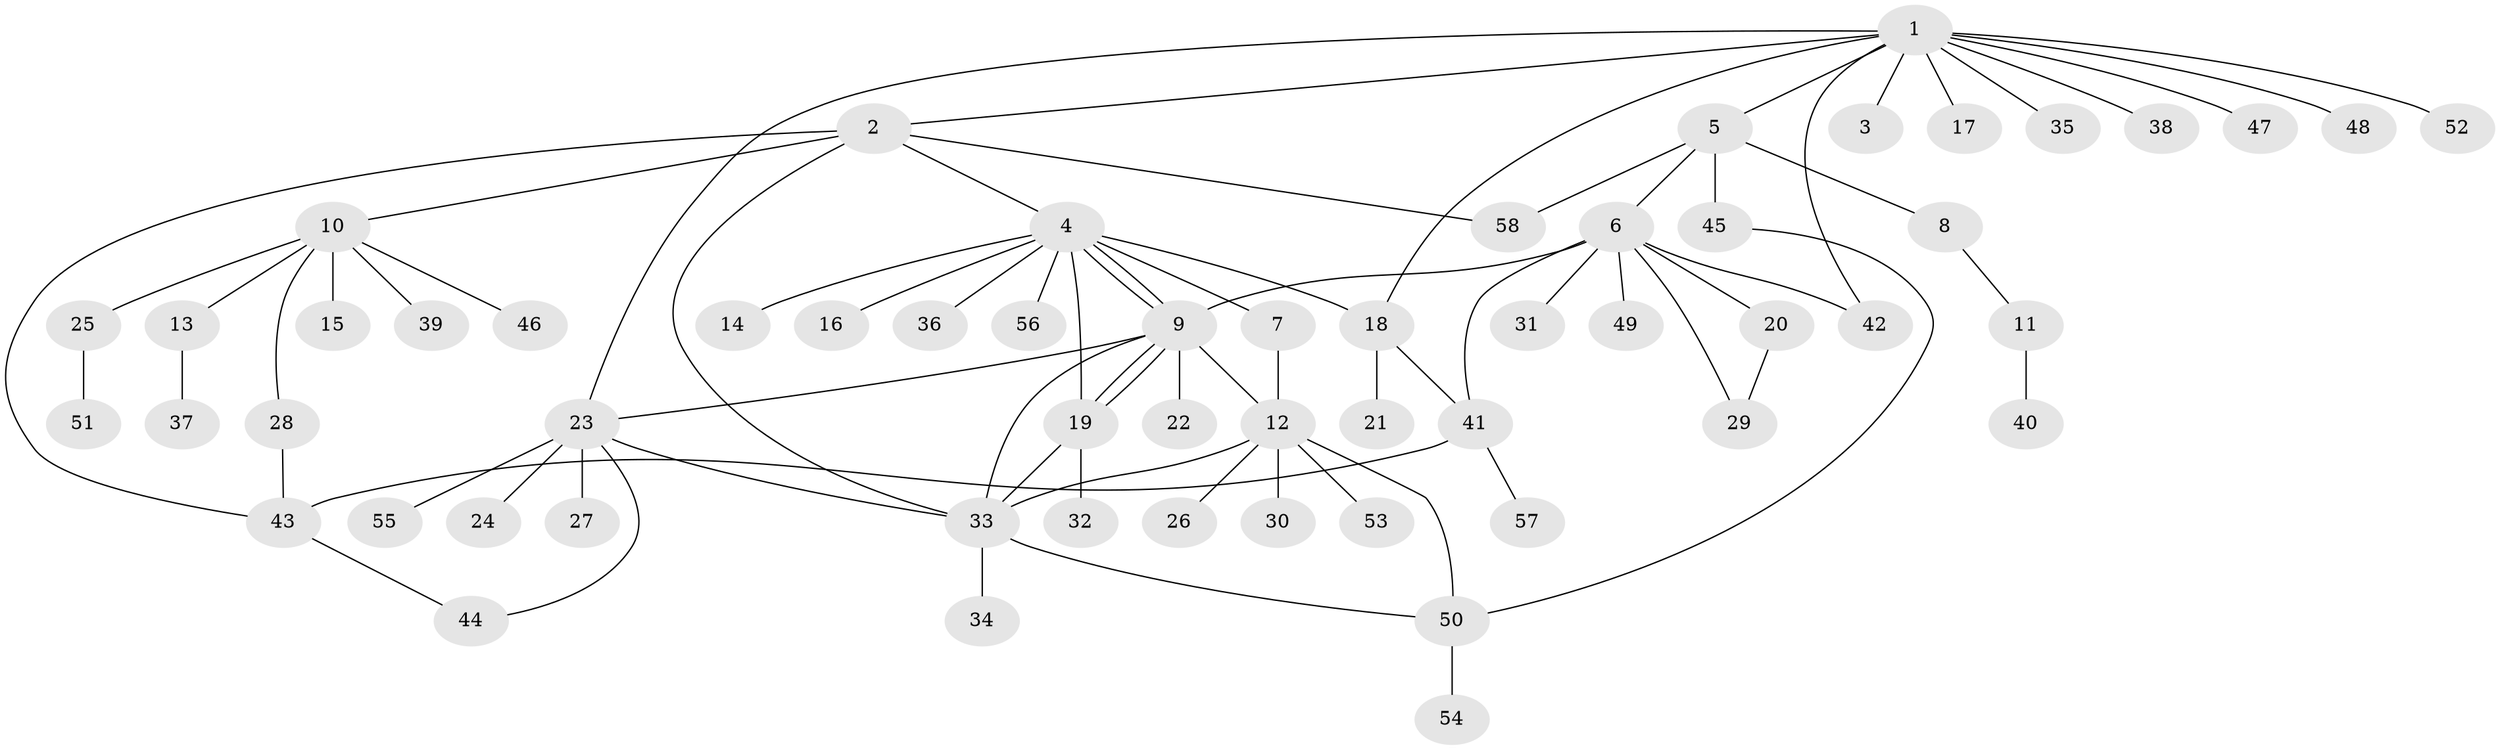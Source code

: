 // coarse degree distribution, {14: 0.022222222222222223, 6: 0.044444444444444446, 1: 0.6444444444444445, 8: 0.06666666666666667, 5: 0.022222222222222223, 9: 0.022222222222222223, 2: 0.1111111111111111, 7: 0.022222222222222223, 4: 0.044444444444444446}
// Generated by graph-tools (version 1.1) at 2025/41/03/06/25 10:41:51]
// undirected, 58 vertices, 77 edges
graph export_dot {
graph [start="1"]
  node [color=gray90,style=filled];
  1;
  2;
  3;
  4;
  5;
  6;
  7;
  8;
  9;
  10;
  11;
  12;
  13;
  14;
  15;
  16;
  17;
  18;
  19;
  20;
  21;
  22;
  23;
  24;
  25;
  26;
  27;
  28;
  29;
  30;
  31;
  32;
  33;
  34;
  35;
  36;
  37;
  38;
  39;
  40;
  41;
  42;
  43;
  44;
  45;
  46;
  47;
  48;
  49;
  50;
  51;
  52;
  53;
  54;
  55;
  56;
  57;
  58;
  1 -- 2;
  1 -- 3;
  1 -- 5;
  1 -- 17;
  1 -- 18;
  1 -- 23;
  1 -- 35;
  1 -- 38;
  1 -- 42;
  1 -- 47;
  1 -- 48;
  1 -- 52;
  2 -- 4;
  2 -- 10;
  2 -- 33;
  2 -- 43;
  2 -- 58;
  4 -- 7;
  4 -- 9;
  4 -- 9;
  4 -- 14;
  4 -- 16;
  4 -- 18;
  4 -- 19;
  4 -- 36;
  4 -- 56;
  5 -- 6;
  5 -- 8;
  5 -- 45;
  5 -- 58;
  6 -- 9;
  6 -- 20;
  6 -- 29;
  6 -- 31;
  6 -- 41;
  6 -- 42;
  6 -- 49;
  7 -- 12;
  8 -- 11;
  9 -- 12;
  9 -- 19;
  9 -- 19;
  9 -- 22;
  9 -- 23;
  9 -- 33;
  10 -- 13;
  10 -- 15;
  10 -- 25;
  10 -- 28;
  10 -- 39;
  10 -- 46;
  11 -- 40;
  12 -- 26;
  12 -- 30;
  12 -- 33;
  12 -- 50;
  12 -- 53;
  13 -- 37;
  18 -- 21;
  18 -- 41;
  19 -- 32;
  19 -- 33;
  20 -- 29;
  23 -- 24;
  23 -- 27;
  23 -- 33;
  23 -- 44;
  23 -- 55;
  25 -- 51;
  28 -- 43;
  33 -- 34;
  33 -- 50;
  41 -- 43;
  41 -- 57;
  43 -- 44;
  45 -- 50;
  50 -- 54;
}
